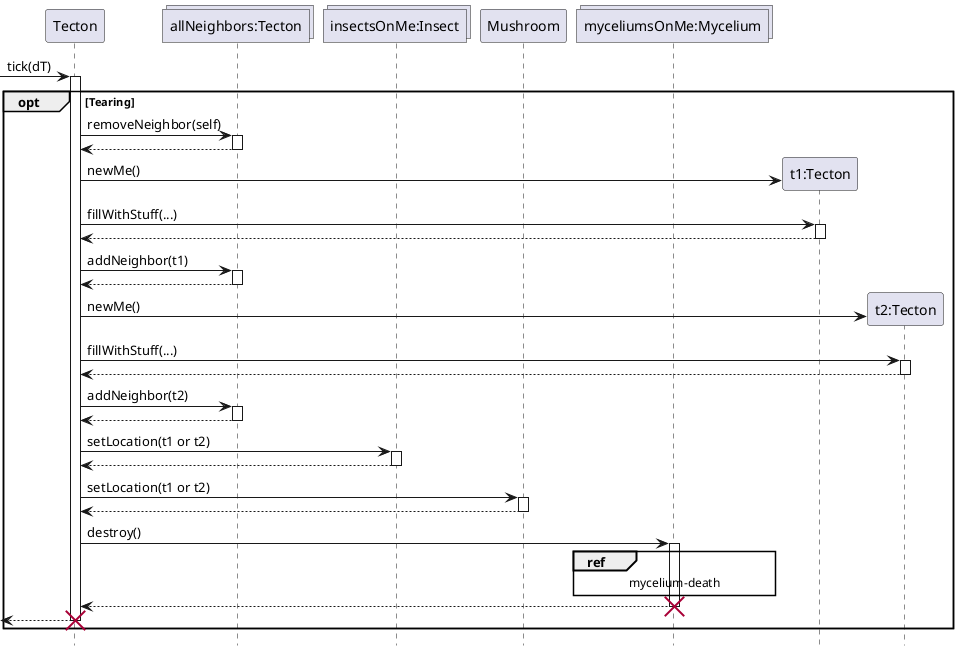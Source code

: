 @startuml Tecton/tecton-break-seq
hide footbox

participant Tecton as Dying
collections "allNeighbors:Tecton" as allNeighbors
collections "insectsOnMe:Insect" as Insects
participant "Mushroom" as Mushroom
collections "myceliumsOnMe:Mycelium" as target

-> Dying : tick(dT)
activate Dying
opt Tearing

Dying -> allNeighbors : removeNeighbor(self)
activate allNeighbors
return

create "t1:Tecton" as New1
Dying -> New1 : newMe()
Dying -> New1 : fillWithStuff(...)
activate New1
return
Dying -> allNeighbors : addNeighbor(t1)
activate allNeighbors
return

create "t2:Tecton" as New2
Dying -> New2 : newMe()
Dying -> New2 : fillWithStuff(...)
activate New2
return
Dying -> allNeighbors : addNeighbor(t2)
activate allNeighbors
return

Dying -> Insects : setLocation(t1 or t2)
activate Insects
return

Dying -> Mushroom : setLocation(t1 or t2)
activate Mushroom
return

Dying -> target : destroy()
activate target

ref over target
    mycelium-death
end ref

return
destroy target

<-- Dying
destroy Dying
end

@enduml